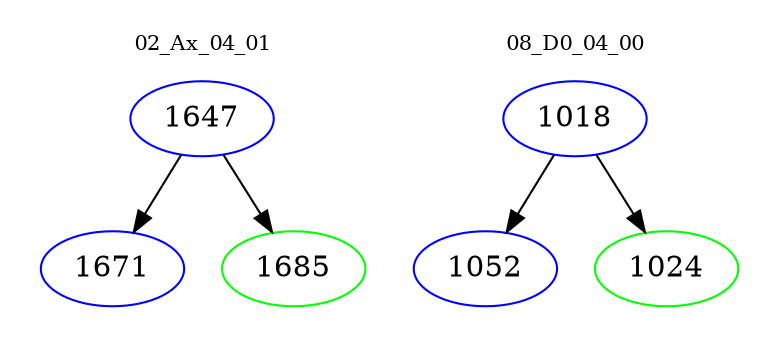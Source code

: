 digraph{
subgraph cluster_0 {
color = white
label = "02_Ax_04_01";
fontsize=10;
T0_1647 [label="1647", color="blue"]
T0_1647 -> T0_1671 [color="black"]
T0_1671 [label="1671", color="blue"]
T0_1647 -> T0_1685 [color="black"]
T0_1685 [label="1685", color="green"]
}
subgraph cluster_1 {
color = white
label = "08_D0_04_00";
fontsize=10;
T1_1018 [label="1018", color="blue"]
T1_1018 -> T1_1052 [color="black"]
T1_1052 [label="1052", color="blue"]
T1_1018 -> T1_1024 [color="black"]
T1_1024 [label="1024", color="green"]
}
}
